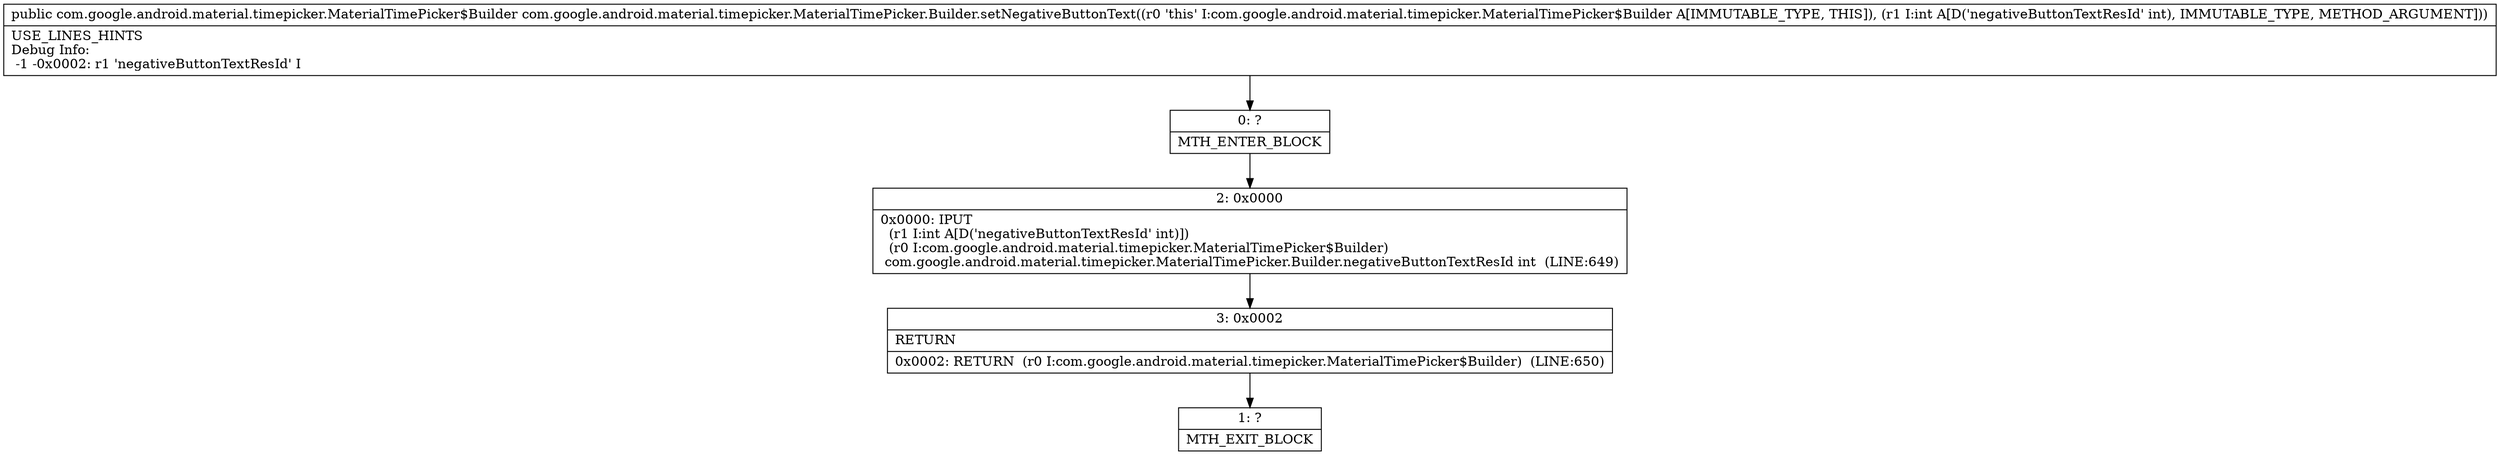 digraph "CFG forcom.google.android.material.timepicker.MaterialTimePicker.Builder.setNegativeButtonText(I)Lcom\/google\/android\/material\/timepicker\/MaterialTimePicker$Builder;" {
Node_0 [shape=record,label="{0\:\ ?|MTH_ENTER_BLOCK\l}"];
Node_2 [shape=record,label="{2\:\ 0x0000|0x0000: IPUT  \l  (r1 I:int A[D('negativeButtonTextResId' int)])\l  (r0 I:com.google.android.material.timepicker.MaterialTimePicker$Builder)\l com.google.android.material.timepicker.MaterialTimePicker.Builder.negativeButtonTextResId int  (LINE:649)\l}"];
Node_3 [shape=record,label="{3\:\ 0x0002|RETURN\l|0x0002: RETURN  (r0 I:com.google.android.material.timepicker.MaterialTimePicker$Builder)  (LINE:650)\l}"];
Node_1 [shape=record,label="{1\:\ ?|MTH_EXIT_BLOCK\l}"];
MethodNode[shape=record,label="{public com.google.android.material.timepicker.MaterialTimePicker$Builder com.google.android.material.timepicker.MaterialTimePicker.Builder.setNegativeButtonText((r0 'this' I:com.google.android.material.timepicker.MaterialTimePicker$Builder A[IMMUTABLE_TYPE, THIS]), (r1 I:int A[D('negativeButtonTextResId' int), IMMUTABLE_TYPE, METHOD_ARGUMENT]))  | USE_LINES_HINTS\lDebug Info:\l  \-1 \-0x0002: r1 'negativeButtonTextResId' I\l}"];
MethodNode -> Node_0;Node_0 -> Node_2;
Node_2 -> Node_3;
Node_3 -> Node_1;
}

